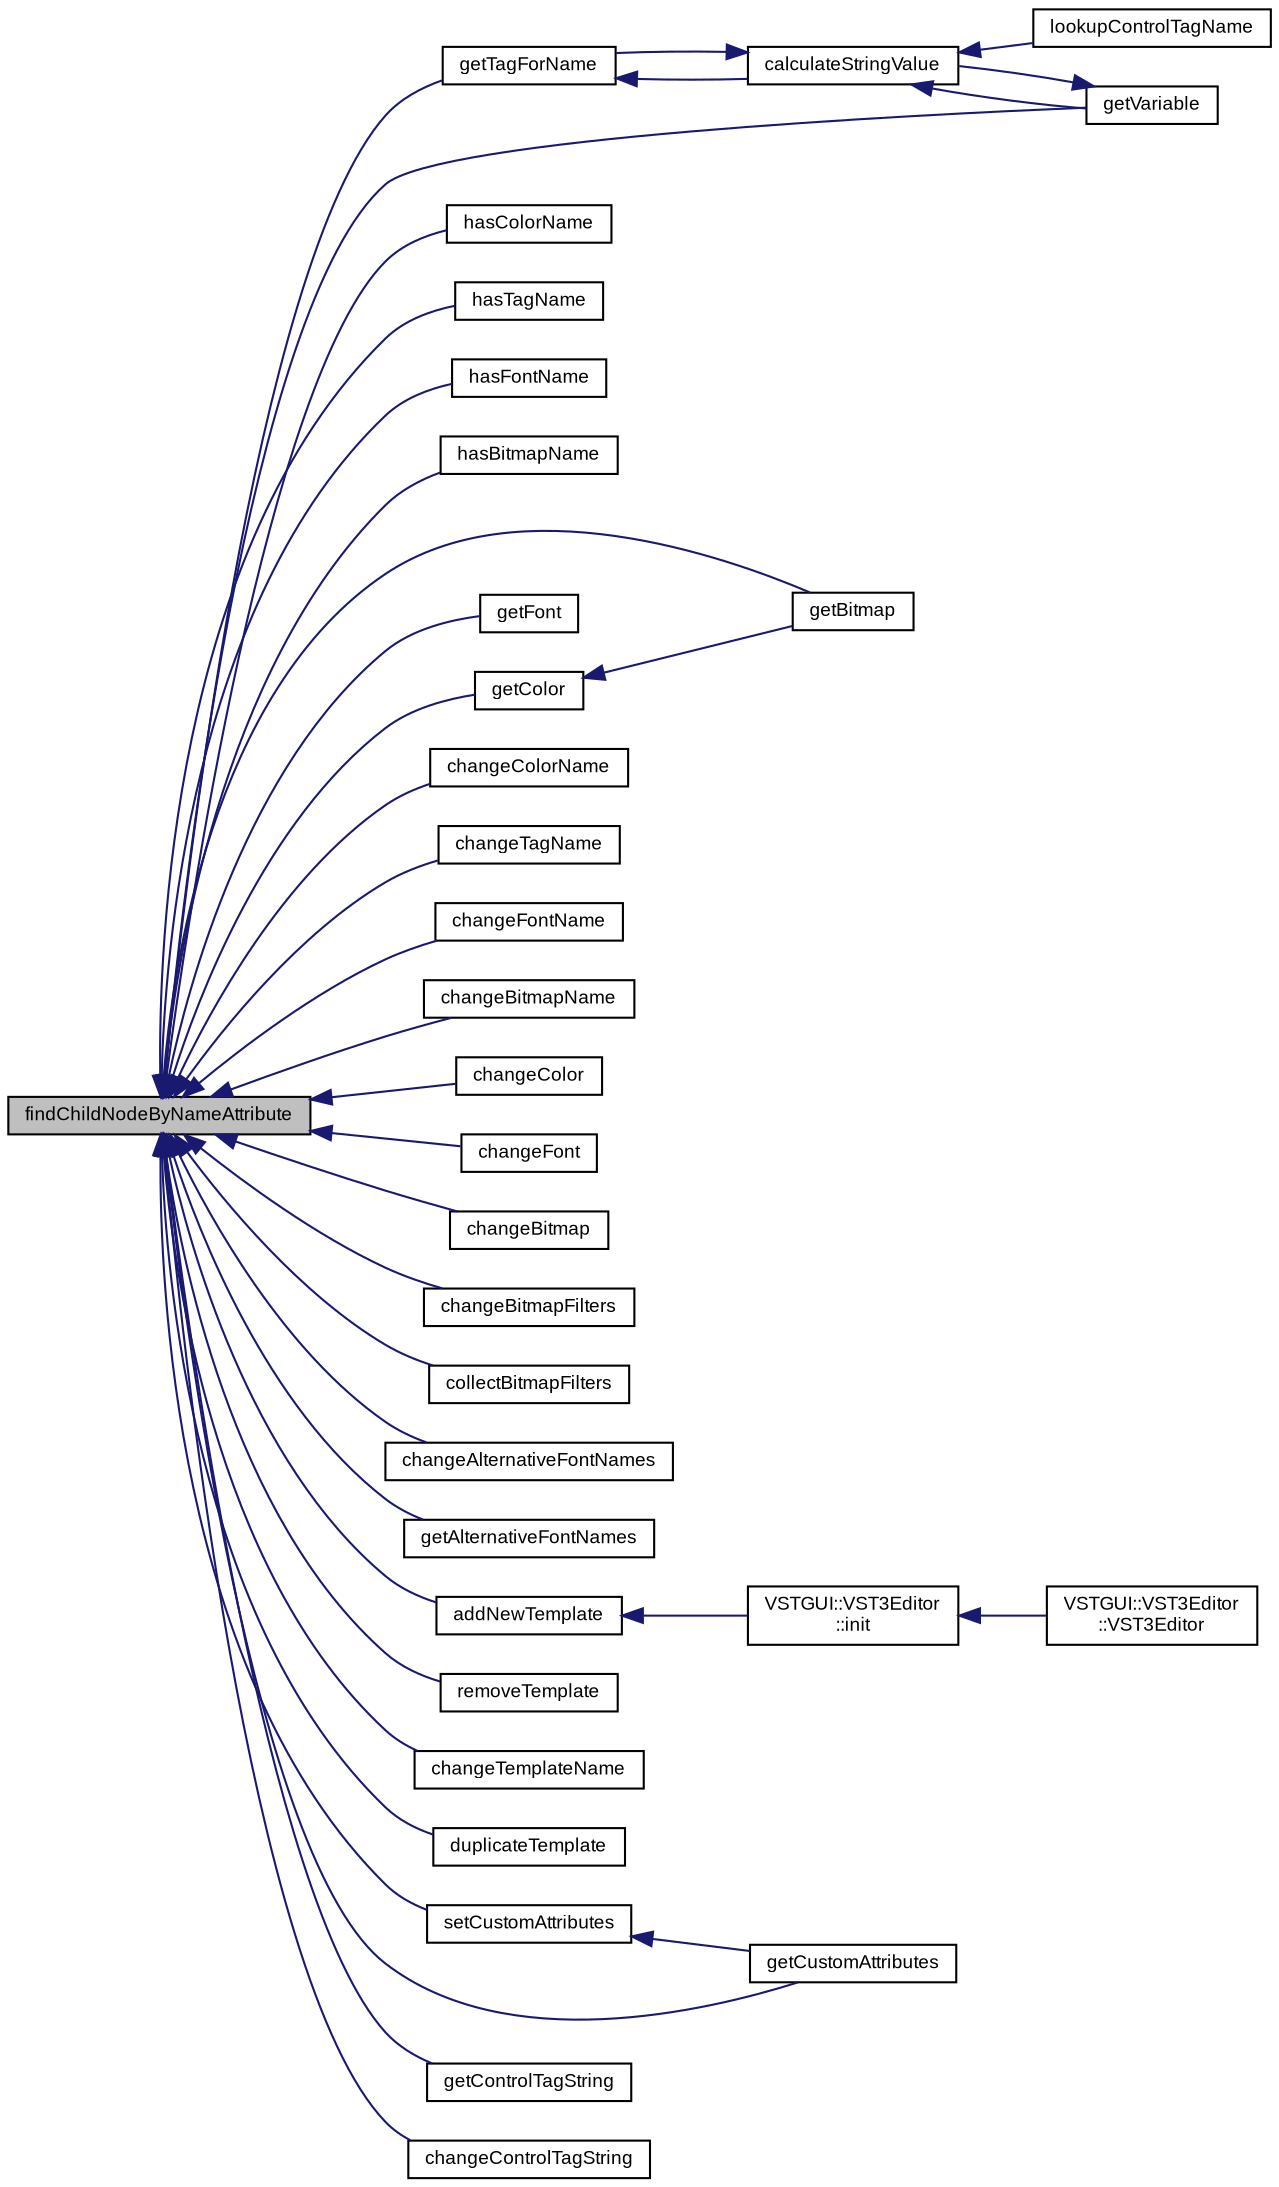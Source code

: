 digraph "findChildNodeByNameAttribute"
{
  bgcolor="transparent";
  edge [fontname="Arial",fontsize="9",labelfontname="Arial",labelfontsize="9"];
  node [fontname="Arial",fontsize="9",shape=record];
  rankdir="LR";
  Node1 [label="findChildNodeByNameAttribute",height=0.2,width=0.4,color="black", fillcolor="grey75", style="filled" fontcolor="black"];
  Node1 -> Node2 [dir="back",color="midnightblue",fontsize="9",style="solid",fontname="Arial"];
  Node2 [label="getTagForName",height=0.2,width=0.4,color="black",URL="$class_v_s_t_g_u_i_1_1_u_i_description.html#a4d20a5578f2b8cf3f247e5e9726dff75"];
  Node2 -> Node3 [dir="back",color="midnightblue",fontsize="9",style="solid",fontname="Arial"];
  Node3 [label="calculateStringValue",height=0.2,width=0.4,color="black",URL="$class_v_s_t_g_u_i_1_1_u_i_description.html#a11aba1ada0a2c98a219d73804984b61f"];
  Node3 -> Node2 [dir="back",color="midnightblue",fontsize="9",style="solid",fontname="Arial"];
  Node3 -> Node4 [dir="back",color="midnightblue",fontsize="9",style="solid",fontname="Arial"];
  Node4 [label="lookupControlTagName",height=0.2,width=0.4,color="black",URL="$class_v_s_t_g_u_i_1_1_u_i_description.html#a977b6c3e0f12ec3c4c719e2b6fb8846e"];
  Node3 -> Node5 [dir="back",color="midnightblue",fontsize="9",style="solid",fontname="Arial"];
  Node5 [label="getVariable",height=0.2,width=0.4,color="black",URL="$class_v_s_t_g_u_i_1_1_u_i_description.html#a0fbbc231900c1d5f9daed9ca8efad954"];
  Node5 -> Node3 [dir="back",color="midnightblue",fontsize="9",style="solid",fontname="Arial"];
  Node1 -> Node6 [dir="back",color="midnightblue",fontsize="9",style="solid",fontname="Arial"];
  Node6 [label="hasColorName",height=0.2,width=0.4,color="black",URL="$class_v_s_t_g_u_i_1_1_u_i_description.html#adbc2726f4175543dac773cc81811f4c6"];
  Node1 -> Node7 [dir="back",color="midnightblue",fontsize="9",style="solid",fontname="Arial"];
  Node7 [label="hasTagName",height=0.2,width=0.4,color="black",URL="$class_v_s_t_g_u_i_1_1_u_i_description.html#a7c86012201d2afe220997623d06f5700"];
  Node1 -> Node8 [dir="back",color="midnightblue",fontsize="9",style="solid",fontname="Arial"];
  Node8 [label="hasFontName",height=0.2,width=0.4,color="black",URL="$class_v_s_t_g_u_i_1_1_u_i_description.html#aa477c62f6815e6372c7e53f73758de7e"];
  Node1 -> Node9 [dir="back",color="midnightblue",fontsize="9",style="solid",fontname="Arial"];
  Node9 [label="hasBitmapName",height=0.2,width=0.4,color="black",URL="$class_v_s_t_g_u_i_1_1_u_i_description.html#a2966a8151f4cdafe9f5d1e023b6e6d25"];
  Node1 -> Node10 [dir="back",color="midnightblue",fontsize="9",style="solid",fontname="Arial"];
  Node10 [label="getBitmap",height=0.2,width=0.4,color="black",URL="$class_v_s_t_g_u_i_1_1_u_i_description.html#a32d144635946e9584429c417a1a99ef0"];
  Node1 -> Node11 [dir="back",color="midnightblue",fontsize="9",style="solid",fontname="Arial"];
  Node11 [label="getFont",height=0.2,width=0.4,color="black",URL="$class_v_s_t_g_u_i_1_1_u_i_description.html#ae17d87c14c62497eba22cc7563c9e379"];
  Node1 -> Node12 [dir="back",color="midnightblue",fontsize="9",style="solid",fontname="Arial"];
  Node12 [label="getColor",height=0.2,width=0.4,color="black",URL="$class_v_s_t_g_u_i_1_1_u_i_description.html#a65191b767e6715d4535b6f2c004e0b54"];
  Node12 -> Node10 [dir="back",color="midnightblue",fontsize="9",style="solid",fontname="Arial"];
  Node1 -> Node13 [dir="back",color="midnightblue",fontsize="9",style="solid",fontname="Arial"];
  Node13 [label="changeColorName",height=0.2,width=0.4,color="black",URL="$class_v_s_t_g_u_i_1_1_u_i_description.html#a0caa520b7f573f59fc39029b48264185"];
  Node1 -> Node14 [dir="back",color="midnightblue",fontsize="9",style="solid",fontname="Arial"];
  Node14 [label="changeTagName",height=0.2,width=0.4,color="black",URL="$class_v_s_t_g_u_i_1_1_u_i_description.html#a44ae79bcced591ee12fdb0e259d94060"];
  Node1 -> Node15 [dir="back",color="midnightblue",fontsize="9",style="solid",fontname="Arial"];
  Node15 [label="changeFontName",height=0.2,width=0.4,color="black",URL="$class_v_s_t_g_u_i_1_1_u_i_description.html#ab82fe6927626cf3bbe413a5339c05363"];
  Node1 -> Node16 [dir="back",color="midnightblue",fontsize="9",style="solid",fontname="Arial"];
  Node16 [label="changeBitmapName",height=0.2,width=0.4,color="black",URL="$class_v_s_t_g_u_i_1_1_u_i_description.html#a36fb646f65007cb421479cf187a4a56d"];
  Node1 -> Node17 [dir="back",color="midnightblue",fontsize="9",style="solid",fontname="Arial"];
  Node17 [label="changeColor",height=0.2,width=0.4,color="black",URL="$class_v_s_t_g_u_i_1_1_u_i_description.html#ac11c8cba1ea3bcd87b7d5bfbb5abc6e6"];
  Node1 -> Node18 [dir="back",color="midnightblue",fontsize="9",style="solid",fontname="Arial"];
  Node18 [label="changeFont",height=0.2,width=0.4,color="black",URL="$class_v_s_t_g_u_i_1_1_u_i_description.html#a5a6b5a46e0d056aaedba4d5515944cd5"];
  Node1 -> Node19 [dir="back",color="midnightblue",fontsize="9",style="solid",fontname="Arial"];
  Node19 [label="changeBitmap",height=0.2,width=0.4,color="black",URL="$class_v_s_t_g_u_i_1_1_u_i_description.html#a7266855dbffe17dba4a30cc853befbf3"];
  Node1 -> Node20 [dir="back",color="midnightblue",fontsize="9",style="solid",fontname="Arial"];
  Node20 [label="changeBitmapFilters",height=0.2,width=0.4,color="black",URL="$class_v_s_t_g_u_i_1_1_u_i_description.html#a99fdff2902aa4e355c2f7c772ec0936e"];
  Node1 -> Node21 [dir="back",color="midnightblue",fontsize="9",style="solid",fontname="Arial"];
  Node21 [label="collectBitmapFilters",height=0.2,width=0.4,color="black",URL="$class_v_s_t_g_u_i_1_1_u_i_description.html#a92545d0a54dfaa1b55f71f9c4d5ef0a1"];
  Node1 -> Node22 [dir="back",color="midnightblue",fontsize="9",style="solid",fontname="Arial"];
  Node22 [label="changeAlternativeFontNames",height=0.2,width=0.4,color="black",URL="$class_v_s_t_g_u_i_1_1_u_i_description.html#a36fb2f3cfa09ec6dcddc81a2d0def80a"];
  Node1 -> Node23 [dir="back",color="midnightblue",fontsize="9",style="solid",fontname="Arial"];
  Node23 [label="getAlternativeFontNames",height=0.2,width=0.4,color="black",URL="$class_v_s_t_g_u_i_1_1_u_i_description.html#a463502d1a12e66a16a8f833af9c0ee65"];
  Node1 -> Node24 [dir="back",color="midnightblue",fontsize="9",style="solid",fontname="Arial"];
  Node24 [label="addNewTemplate",height=0.2,width=0.4,color="black",URL="$class_v_s_t_g_u_i_1_1_u_i_description.html#ac237dfa6ff8a6ff7c9afcc9ff98d6cee"];
  Node24 -> Node25 [dir="back",color="midnightblue",fontsize="9",style="solid",fontname="Arial"];
  Node25 [label="VSTGUI::VST3Editor\l::init",height=0.2,width=0.4,color="black",URL="$class_v_s_t_g_u_i_1_1_v_s_t3_editor.html#a02fd73d861ef2e4aabb38c0c9ff82947"];
  Node25 -> Node26 [dir="back",color="midnightblue",fontsize="9",style="solid",fontname="Arial"];
  Node26 [label="VSTGUI::VST3Editor\l::VST3Editor",height=0.2,width=0.4,color="black",URL="$class_v_s_t_g_u_i_1_1_v_s_t3_editor.html#a6da6f7fa1358e3bb29b45dbb29a1311d"];
  Node1 -> Node27 [dir="back",color="midnightblue",fontsize="9",style="solid",fontname="Arial"];
  Node27 [label="removeTemplate",height=0.2,width=0.4,color="black",URL="$class_v_s_t_g_u_i_1_1_u_i_description.html#a22036058bc03f873a6fd05bf85ae7a13"];
  Node1 -> Node28 [dir="back",color="midnightblue",fontsize="9",style="solid",fontname="Arial"];
  Node28 [label="changeTemplateName",height=0.2,width=0.4,color="black",URL="$class_v_s_t_g_u_i_1_1_u_i_description.html#a91448ffe9496f7b3a1ee3597de7a5eb0"];
  Node1 -> Node29 [dir="back",color="midnightblue",fontsize="9",style="solid",fontname="Arial"];
  Node29 [label="duplicateTemplate",height=0.2,width=0.4,color="black",URL="$class_v_s_t_g_u_i_1_1_u_i_description.html#a5271ad056595e3aeb229d7425c0aa021"];
  Node1 -> Node30 [dir="back",color="midnightblue",fontsize="9",style="solid",fontname="Arial"];
  Node30 [label="setCustomAttributes",height=0.2,width=0.4,color="black",URL="$class_v_s_t_g_u_i_1_1_u_i_description.html#a45b170582d6bcf9dc4f0c7df52a42ba2"];
  Node30 -> Node31 [dir="back",color="midnightblue",fontsize="9",style="solid",fontname="Arial"];
  Node31 [label="getCustomAttributes",height=0.2,width=0.4,color="black",URL="$class_v_s_t_g_u_i_1_1_u_i_description.html#acf467182cd141f5d3e4960883f14a1ec"];
  Node1 -> Node31 [dir="back",color="midnightblue",fontsize="9",style="solid",fontname="Arial"];
  Node1 -> Node32 [dir="back",color="midnightblue",fontsize="9",style="solid",fontname="Arial"];
  Node32 [label="getControlTagString",height=0.2,width=0.4,color="black",URL="$class_v_s_t_g_u_i_1_1_u_i_description.html#a8ceba4012e4796f53f6872b0a1a39153"];
  Node1 -> Node33 [dir="back",color="midnightblue",fontsize="9",style="solid",fontname="Arial"];
  Node33 [label="changeControlTagString",height=0.2,width=0.4,color="black",URL="$class_v_s_t_g_u_i_1_1_u_i_description.html#a5cb8e5508b0cd37abc3581190e7f8732"];
  Node1 -> Node5 [dir="back",color="midnightblue",fontsize="9",style="solid",fontname="Arial"];
}
